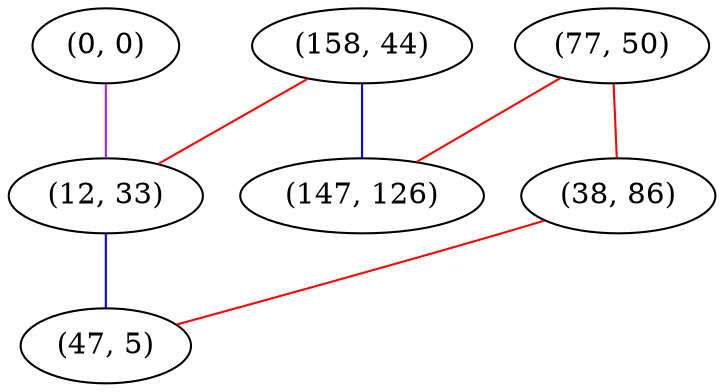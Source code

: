 graph "" {
"(158, 44)";
"(0, 0)";
"(12, 33)";
"(77, 50)";
"(38, 86)";
"(47, 5)";
"(147, 126)";
"(158, 44)" -- "(12, 33)"  [color=red, key=0, weight=1];
"(158, 44)" -- "(147, 126)"  [color=blue, key=0, weight=3];
"(0, 0)" -- "(12, 33)"  [color=purple, key=0, weight=4];
"(12, 33)" -- "(47, 5)"  [color=blue, key=0, weight=3];
"(77, 50)" -- "(147, 126)"  [color=red, key=0, weight=1];
"(77, 50)" -- "(38, 86)"  [color=red, key=0, weight=1];
"(38, 86)" -- "(47, 5)"  [color=red, key=0, weight=1];
}

